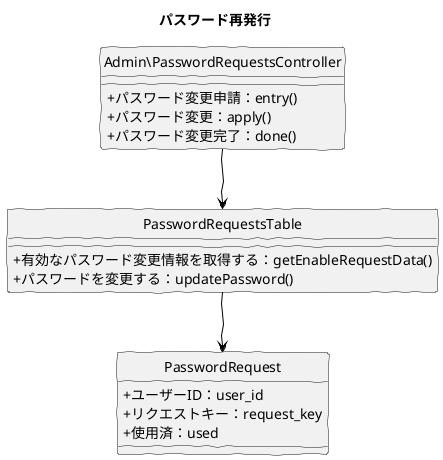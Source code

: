 @startuml
skinparam handwritten true
hide circle
skinparam classAttributeIconSize 0

title パスワード再発行

class Admin\PasswordRequestsController {
  + パスワード変更申請：entry()
  + パスワード変更：apply()
  + パスワード変更完了：done()
}

class PasswordRequestsTable {
  + 有効なパスワード変更情報を取得する：getEnableRequestData()
  + パスワードを変更する：updatePassword()
}

class PasswordRequest {
	+ ユーザーID：user_id
	+ リクエストキー：request_key
	+ 使用済：used
}

Admin\PasswordRequestsController -down[#Black]-> PasswordRequestsTable
PasswordRequestsTable -down[#Black]-> PasswordRequest

@enduml
